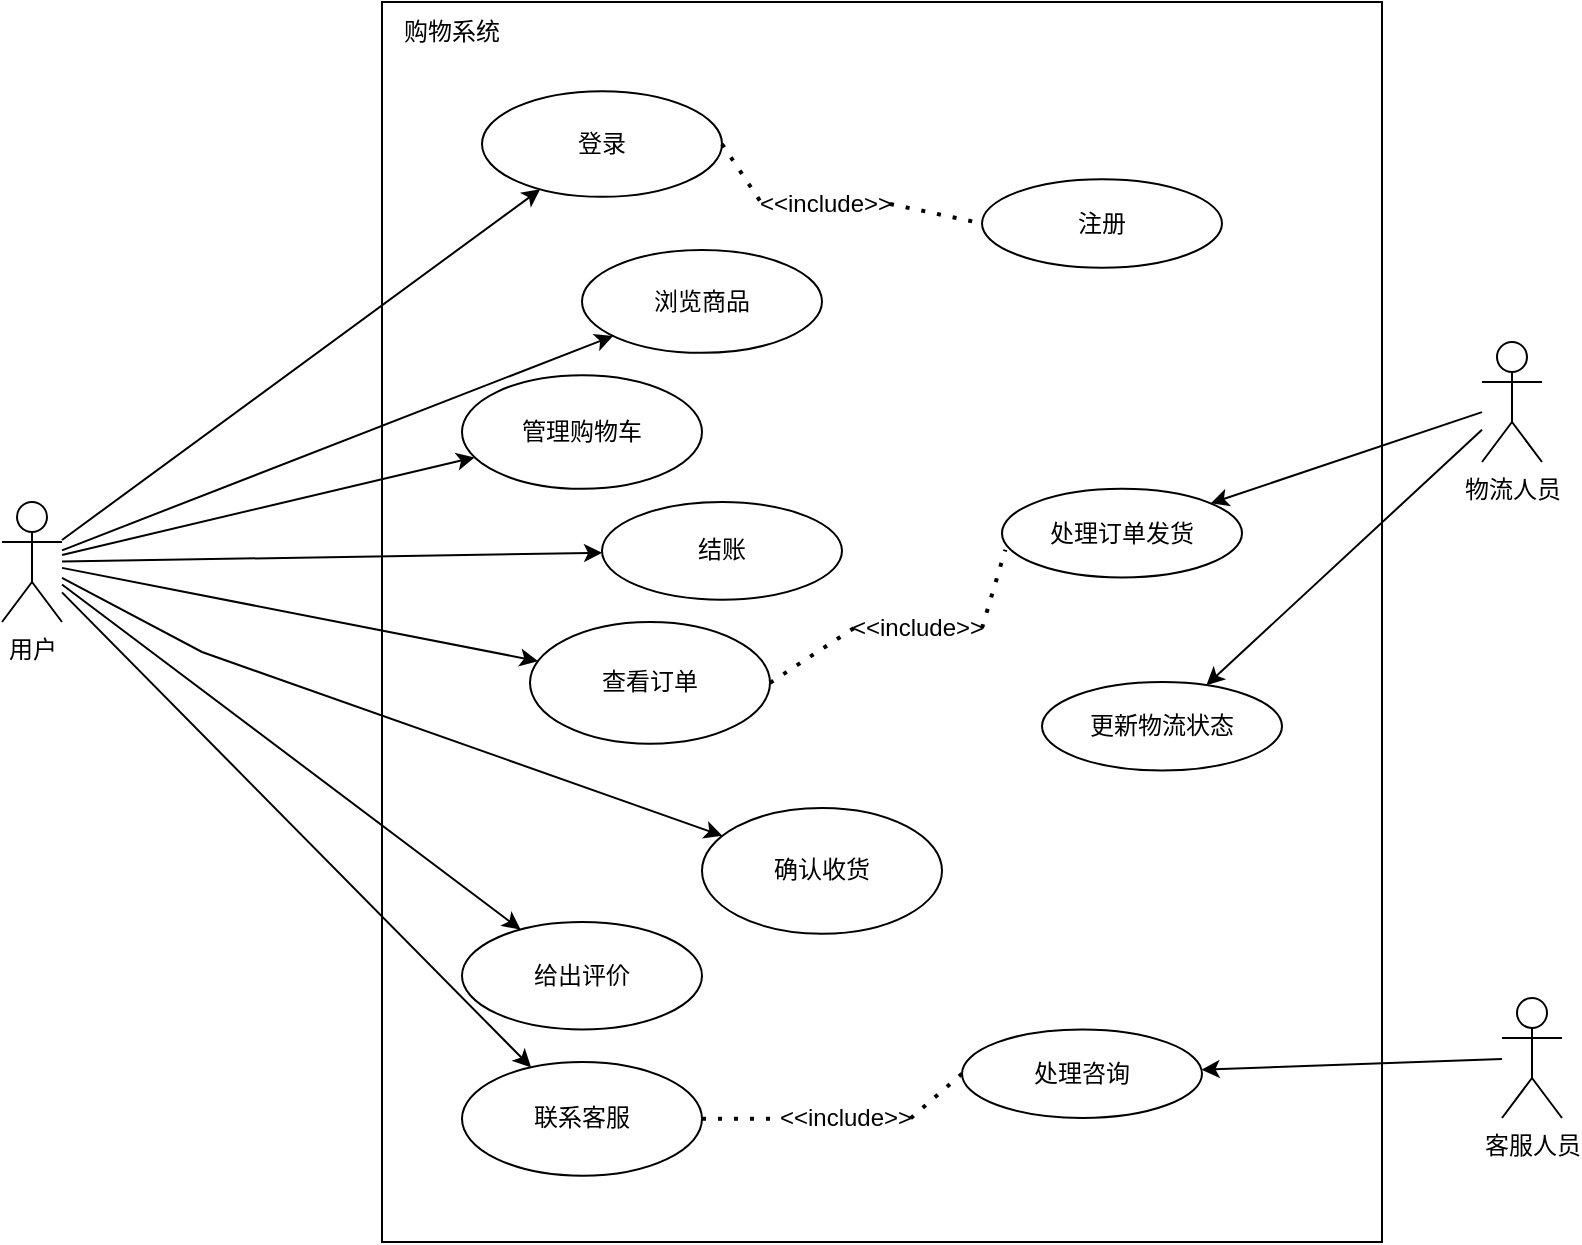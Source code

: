 <mxfile version="27.0.6">
  <diagram id="diagram_uc" name="Online Shopping Use Case (Simplified)">
    <mxGraphModel dx="1731" dy="851" grid="0" gridSize="10" guides="1" tooltips="1" connect="1" arrows="1" fold="1" page="1" pageScale="1" pageWidth="827" pageHeight="1169" math="0" shadow="0">
      <root>
        <mxCell id="0" />
        <mxCell id="1" parent="0" />
        <mxCell id="2" value="" style="rounded=0;whiteSpace=wrap;html=1;" parent="1" vertex="1">
          <mxGeometry x="340" y="150" width="500" height="620" as="geometry" />
        </mxCell>
        <mxCell id="5" value="注册" style="ellipse;whiteSpace=wrap;html=1;" parent="2" vertex="1">
          <mxGeometry x="300" y="88.571" width="120" height="44.286" as="geometry" />
        </mxCell>
        <mxCell id="6" value="登录" style="ellipse;whiteSpace=wrap;html=1;" parent="2" vertex="1">
          <mxGeometry x="50" y="44.57" width="120" height="52.86" as="geometry" />
        </mxCell>
        <mxCell id="7" value="浏览商品" style="ellipse;whiteSpace=wrap;html=1;" parent="2" vertex="1">
          <mxGeometry x="100" y="124" width="120" height="51.43" as="geometry" />
        </mxCell>
        <mxCell id="11" value="管理购物车" style="ellipse;whiteSpace=wrap;html=1;" parent="2" vertex="1">
          <mxGeometry x="40" y="186.57" width="120" height="56.86" as="geometry" />
        </mxCell>
        <mxCell id="15" value="结账" style="ellipse;whiteSpace=wrap;html=1;" parent="2" vertex="1">
          <mxGeometry x="110" y="250" width="120" height="48.86" as="geometry" />
        </mxCell>
        <mxCell id="19" value="查看订单" style="ellipse;whiteSpace=wrap;html=1;" parent="2" vertex="1">
          <mxGeometry x="74" y="310" width="120" height="60.86" as="geometry" />
        </mxCell>
        <mxCell id="20" value="确认收货" style="ellipse;whiteSpace=wrap;html=1;" parent="2" vertex="1">
          <mxGeometry x="160" y="403" width="120" height="62.86" as="geometry" />
        </mxCell>
        <mxCell id="21" value="给出评价" style="ellipse;whiteSpace=wrap;html=1;" parent="2" vertex="1">
          <mxGeometry x="40" y="460" width="120" height="53.71" as="geometry" />
        </mxCell>
        <mxCell id="22" value="联系客服" style="ellipse;whiteSpace=wrap;html=1;" parent="2" vertex="1">
          <mxGeometry x="40" y="530" width="120" height="56.86" as="geometry" />
        </mxCell>
        <mxCell id="48" value="处理订单发货" style="ellipse;whiteSpace=wrap;html=1;" parent="2" vertex="1">
          <mxGeometry x="310" y="243.433" width="120" height="44.286" as="geometry" />
        </mxCell>
        <mxCell id="49" value="更新物流状态" style="ellipse;whiteSpace=wrap;html=1;" parent="2" vertex="1">
          <mxGeometry x="330" y="339.997" width="120" height="44.286" as="geometry" />
        </mxCell>
        <mxCell id="50" value="处理咨询" style="ellipse;whiteSpace=wrap;html=1;" parent="2" vertex="1">
          <mxGeometry x="290" y="513.714" width="120" height="44.286" as="geometry" />
        </mxCell>
        <mxCell id="KNo35OBf83vLnqPGIzNF-56" value="" style="endArrow=none;dashed=1;html=1;dashPattern=1 3;strokeWidth=2;rounded=0;exitX=1;exitY=0.5;exitDx=0;exitDy=0;entryX=0;entryY=0.5;entryDx=0;entryDy=0;" edge="1" parent="2" source="KNo35OBf83vLnqPGIzNF-57" target="5">
          <mxGeometry width="50" height="50" relative="1" as="geometry">
            <mxPoint x="263" y="221.429" as="sourcePoint" />
            <mxPoint x="313" y="177.143" as="targetPoint" />
          </mxGeometry>
        </mxCell>
        <mxCell id="KNo35OBf83vLnqPGIzNF-57" value="&amp;lt;&amp;lt;include&amp;gt;&amp;gt;" style="text;html=1;align=center;verticalAlign=middle;whiteSpace=wrap;rounded=0;" vertex="1" parent="2">
          <mxGeometry x="190" y="86.8" width="64" height="28.34" as="geometry" />
        </mxCell>
        <mxCell id="KNo35OBf83vLnqPGIzNF-58" value="" style="endArrow=none;dashed=1;html=1;dashPattern=1 3;strokeWidth=2;rounded=0;exitX=1;exitY=0.5;exitDx=0;exitDy=0;entryX=0;entryY=0.5;entryDx=0;entryDy=0;" edge="1" parent="2" source="6" target="KNo35OBf83vLnqPGIzNF-57">
          <mxGeometry width="50" height="50" relative="1" as="geometry">
            <mxPoint x="497" y="181.571" as="sourcePoint" />
            <mxPoint x="560" y="181.571" as="targetPoint" />
          </mxGeometry>
        </mxCell>
        <mxCell id="KNo35OBf83vLnqPGIzNF-60" value="购物系统" style="text;html=1;align=center;verticalAlign=middle;whiteSpace=wrap;rounded=0;" vertex="1" parent="2">
          <mxGeometry x="-50" width="170" height="30" as="geometry" />
        </mxCell>
        <mxCell id="KNo35OBf83vLnqPGIzNF-62" value="" style="endArrow=none;dashed=1;html=1;dashPattern=1 3;strokeWidth=2;rounded=0;exitX=1;exitY=0.5;exitDx=0;exitDy=0;entryX=0.014;entryY=0.687;entryDx=0;entryDy=0;entryPerimeter=0;" edge="1" parent="2" source="KNo35OBf83vLnqPGIzNF-63" target="48">
          <mxGeometry width="50" height="50" relative="1" as="geometry">
            <mxPoint x="303" y="446.289" as="sourcePoint" />
            <mxPoint x="340" y="335.86" as="targetPoint" />
          </mxGeometry>
        </mxCell>
        <mxCell id="KNo35OBf83vLnqPGIzNF-63" value="&amp;lt;&amp;lt;include&amp;gt;&amp;gt;" style="text;html=1;align=center;verticalAlign=middle;whiteSpace=wrap;rounded=0;" vertex="1" parent="2">
          <mxGeometry x="236" y="298.86" width="64" height="28.34" as="geometry" />
        </mxCell>
        <mxCell id="KNo35OBf83vLnqPGIzNF-64" value="" style="endArrow=none;dashed=1;html=1;dashPattern=1 3;strokeWidth=2;rounded=0;exitX=1;exitY=0.5;exitDx=0;exitDy=0;entryX=0;entryY=0.5;entryDx=0;entryDy=0;" edge="1" parent="2" source="19" target="KNo35OBf83vLnqPGIzNF-63">
          <mxGeometry width="50" height="50" relative="1" as="geometry">
            <mxPoint x="330" y="352" as="sourcePoint" />
            <mxPoint x="348" y="300" as="targetPoint" />
          </mxGeometry>
        </mxCell>
        <mxCell id="KNo35OBf83vLnqPGIzNF-65" value="" style="endArrow=none;dashed=1;html=1;dashPattern=1 3;strokeWidth=2;rounded=0;exitX=0;exitY=0.5;exitDx=0;exitDy=0;entryX=1;entryY=0.5;entryDx=0;entryDy=0;" edge="1" parent="2" source="50" target="KNo35OBf83vLnqPGIzNF-66">
          <mxGeometry width="50" height="50" relative="1" as="geometry">
            <mxPoint x="320" y="512" as="sourcePoint" />
            <mxPoint x="338" y="460" as="targetPoint" />
          </mxGeometry>
        </mxCell>
        <mxCell id="KNo35OBf83vLnqPGIzNF-66" value="&amp;lt;&amp;lt;include&amp;gt;&amp;gt;" style="text;html=1;align=center;verticalAlign=middle;whiteSpace=wrap;rounded=0;" vertex="1" parent="2">
          <mxGeometry x="200" y="544.26" width="64" height="28.34" as="geometry" />
        </mxCell>
        <mxCell id="KNo35OBf83vLnqPGIzNF-68" value="" style="endArrow=none;dashed=1;html=1;dashPattern=1 3;strokeWidth=2;rounded=0;exitX=1;exitY=0.5;exitDx=0;exitDy=0;entryX=0;entryY=0.5;entryDx=0;entryDy=0;" edge="1" parent="2" source="22" target="KNo35OBf83vLnqPGIzNF-66">
          <mxGeometry width="50" height="50" relative="1" as="geometry">
            <mxPoint x="296" y="540" as="sourcePoint" />
            <mxPoint x="270" y="562" as="targetPoint" />
          </mxGeometry>
        </mxCell>
        <mxCell id="3" value="用户" style="shape=umlActor;verticalLabelPosition=bottom;verticalAlign=top;html=1;outlineConnect=0;" parent="1" vertex="1">
          <mxGeometry x="150" y="400" width="30" height="60" as="geometry" />
        </mxCell>
        <mxCell id="4" value="客服人员" style="shape=umlActor;verticalLabelPosition=bottom;verticalAlign=top;html=1;outlineConnect=0;" parent="1" vertex="1">
          <mxGeometry x="900" y="648" width="30" height="60" as="geometry" />
        </mxCell>
        <mxCell id="47" value="物流人员" style="shape=umlActor;verticalLabelPosition=bottom;verticalAlign=top;html=1;outlineConnect=0;" parent="1" vertex="1">
          <mxGeometry x="890" y="320" width="30" height="60" as="geometry" />
        </mxCell>
        <mxCell id="25" value="" style="endArrow=classic;html=1;rounded=0;" parent="1" source="3" target="6" edge="1">
          <mxGeometry width="50" height="50" relative="1" as="geometry">
            <mxPoint x="180" y="400" as="sourcePoint" />
            <mxPoint x="350" y="130" as="targetPoint" />
            <Array as="points" />
          </mxGeometry>
        </mxCell>
        <mxCell id="26" value="" style="endArrow=classic;html=1;rounded=0;" parent="1" source="3" target="7" edge="1">
          <mxGeometry width="50" height="50" relative="1" as="geometry">
            <mxPoint x="180" y="400" as="sourcePoint" />
            <mxPoint x="350" y="130" as="targetPoint" />
            <Array as="points" />
          </mxGeometry>
        </mxCell>
        <mxCell id="28" value="" style="endArrow=classic;html=1;rounded=0;" parent="1" source="3" target="11" edge="1">
          <mxGeometry width="50" height="50" relative="1" as="geometry">
            <mxPoint x="180" y="400" as="sourcePoint" />
            <mxPoint x="350" y="130" as="targetPoint" />
            <Array as="points" />
          </mxGeometry>
        </mxCell>
        <mxCell id="29" value="" style="endArrow=classic;html=1;rounded=0;" parent="1" source="3" target="15" edge="1">
          <mxGeometry width="50" height="50" relative="1" as="geometry">
            <mxPoint x="180" y="400" as="sourcePoint" />
            <mxPoint x="350" y="130" as="targetPoint" />
            <Array as="points" />
          </mxGeometry>
        </mxCell>
        <mxCell id="36" value="" style="endArrow=classic;html=1;rounded=0;" parent="1" source="3" target="19" edge="1">
          <mxGeometry width="50" height="50" relative="1" as="geometry">
            <mxPoint x="180" y="400" as="sourcePoint" />
            <mxPoint x="350" y="130" as="targetPoint" />
            <Array as="points" />
          </mxGeometry>
        </mxCell>
        <mxCell id="37" value="" style="endArrow=classic;html=1;rounded=0;" parent="1" source="3" target="20" edge="1">
          <mxGeometry width="50" height="50" relative="1" as="geometry">
            <mxPoint x="180" y="400" as="sourcePoint" />
            <mxPoint x="350" y="130" as="targetPoint" />
            <Array as="points">
              <mxPoint x="250" y="475" />
            </Array>
          </mxGeometry>
        </mxCell>
        <mxCell id="38" value="" style="endArrow=classic;html=1;rounded=0;" parent="1" source="3" target="21" edge="1">
          <mxGeometry width="50" height="50" relative="1" as="geometry">
            <mxPoint x="180" y="400" as="sourcePoint" />
            <mxPoint x="350" y="130" as="targetPoint" />
            <Array as="points" />
          </mxGeometry>
        </mxCell>
        <mxCell id="51" value="" style="endArrow=classic;html=1;rounded=0;" parent="1" source="3" target="22" edge="1">
          <mxGeometry width="50" height="50" relative="1" as="geometry">
            <mxPoint x="180" y="400" as="sourcePoint" />
            <mxPoint x="350" y="130" as="targetPoint" />
            <Array as="points" />
          </mxGeometry>
        </mxCell>
        <mxCell id="52" value="" style="endArrow=classic;html=1;rounded=0;" parent="1" source="4" target="50" edge="1">
          <mxGeometry width="50" height="50" relative="1" as="geometry">
            <mxPoint x="950" y="400" as="sourcePoint" />
            <mxPoint x="850" y="405" as="targetPoint" />
          </mxGeometry>
        </mxCell>
        <mxCell id="53" value="" style="endArrow=classic;html=1;rounded=0;" parent="1" source="47" target="48" edge="1">
          <mxGeometry width="50" height="50" relative="1" as="geometry">
            <mxPoint x="950" y="570" as="sourcePoint" />
            <mxPoint x="850" y="545" as="targetPoint" />
          </mxGeometry>
        </mxCell>
        <mxCell id="54" value="" style="endArrow=classic;html=1;rounded=0;" parent="1" source="47" target="49" edge="1">
          <mxGeometry width="50" height="50" relative="1" as="geometry">
            <mxPoint x="950" y="570" as="sourcePoint" />
            <mxPoint x="850" y="615" as="targetPoint" />
          </mxGeometry>
        </mxCell>
      </root>
    </mxGraphModel>
  </diagram>
</mxfile>
